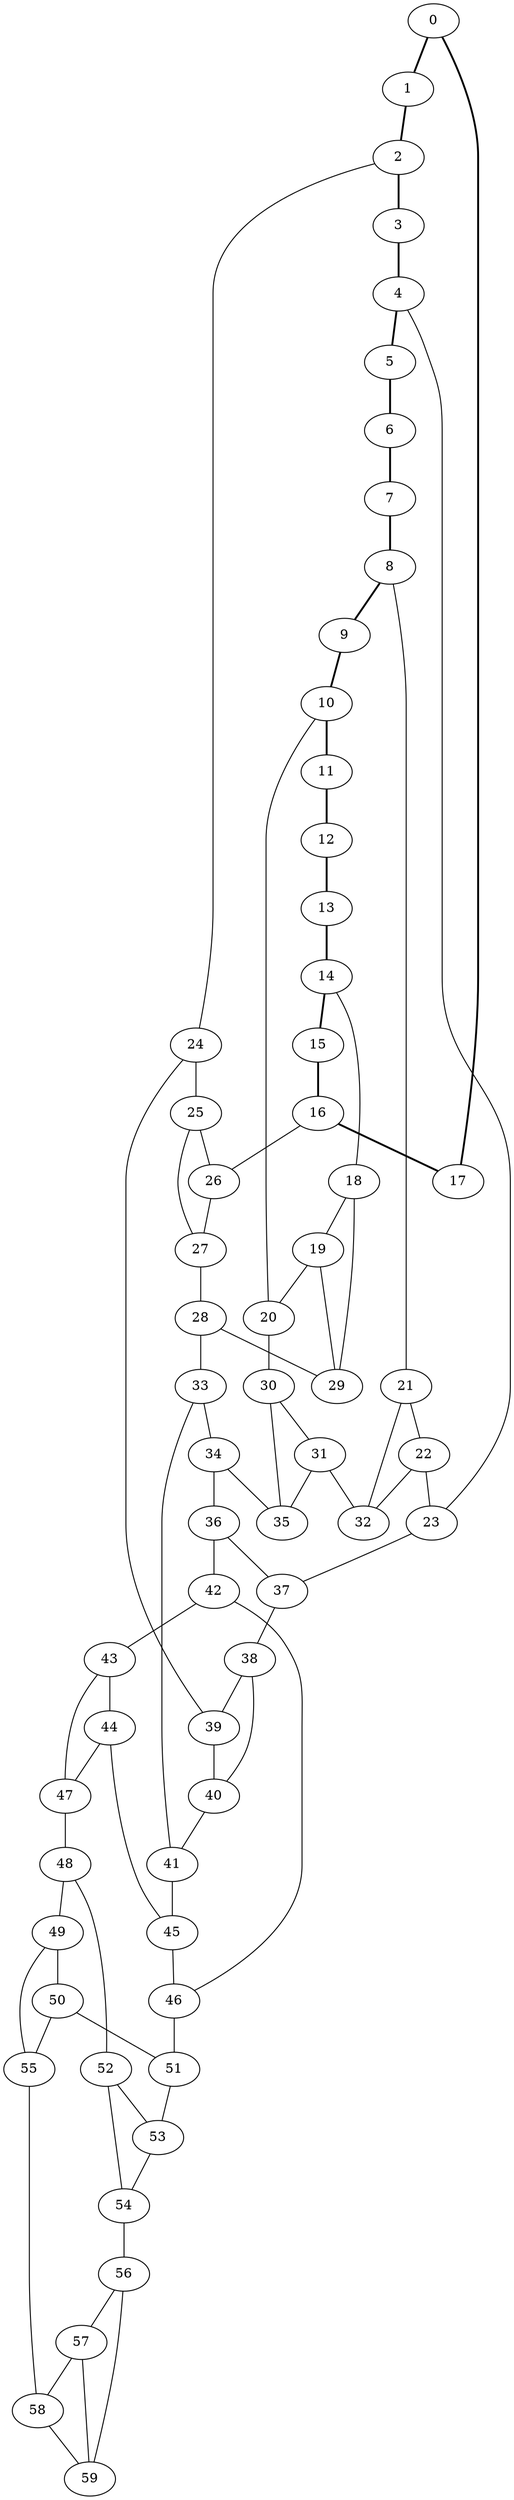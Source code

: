 //Inside of this graph isn't 3-connected
graph G {
0 [ pos = " 11.00,0.00!" ];
0 -- 1[style=bold];
0 -- 17[style=bold];
1 [ pos = " 10.34,3.76!" ];
1 -- 2[style=bold];
2 [ pos = " 8.43,7.07!" ];
2 -- 3[style=bold];
2 -- 24;
3 [ pos = " 5.50,9.53!" ];
3 -- 4[style=bold];
4 [ pos = " 1.91,10.83!" ];
4 -- 5[style=bold];
4 -- 23;
5 [ pos = " -1.91,10.83!" ];
5 -- 6[style=bold];
6 [ pos = " -5.50,9.53!" ];
6 -- 7[style=bold];
7 [ pos = " -8.43,7.07!" ];
7 -- 8[style=bold];
8 [ pos = " -10.34,3.76!" ];
8 -- 9[style=bold];
8 -- 21;
9 [ pos = " -11.00,0.00!" ];
9 -- 10[style=bold];
10 [ pos = " -10.34,-3.76!" ];
10 -- 11[style=bold];
10 -- 20;
11 [ pos = " -8.43,-7.07!" ];
11 -- 12[style=bold];
12 [ pos = " -5.50,-9.53!" ];
12 -- 13[style=bold];
13 [ pos = " -1.91,-10.83!" ];
13 -- 14[style=bold];
14 [ pos = " 1.91,-10.83!" ];
14 -- 15[style=bold];
14 -- 18;
15 [ pos = " 5.50,-9.53!" ];
15 -- 16[style=bold];
16 [ pos = " 8.43,-7.07!" ];
16 -- 17[style=bold];
16 -- 26;
17 [ pos = " 10.34,-3.76!" ];
18 -- 19;
18 -- 29;
19 -- 20;
19 -- 29;
20 -- 30;
21 -- 22;
21 -- 32;
22 -- 23;
22 -- 32;
23 -- 37;
24 -- 25;
24 -- 39;
25 -- 26;
25 -- 27;
26 -- 27;
27 -- 28;
28 -- 29;
28 -- 33;
30 -- 31;
30 -- 35;
31 -- 32;
31 -- 35;
33 -- 34;
33 -- 41;
34 -- 35;
34 -- 36;
36 -- 37;
36 -- 42;
37 -- 38;
38 -- 39;
38 -- 40;
39 -- 40;
40 -- 41;
41 -- 45;
42 -- 43;
42 -- 46;
43 -- 44;
43 -- 47;
44 -- 45;
44 -- 47;
45 -- 46;
46 -- 51;
47 -- 48;
48 -- 49;
48 -- 52;
49 -- 50;
49 -- 55;
50 -- 51;
50 -- 55;
51 -- 53;
52 -- 53;
52 -- 54;
53 -- 54;
54 -- 56;
55 -- 58;
56 -- 57;
56 -- 59;
57 -- 58;
57 -- 59;
58 -- 59;
}
